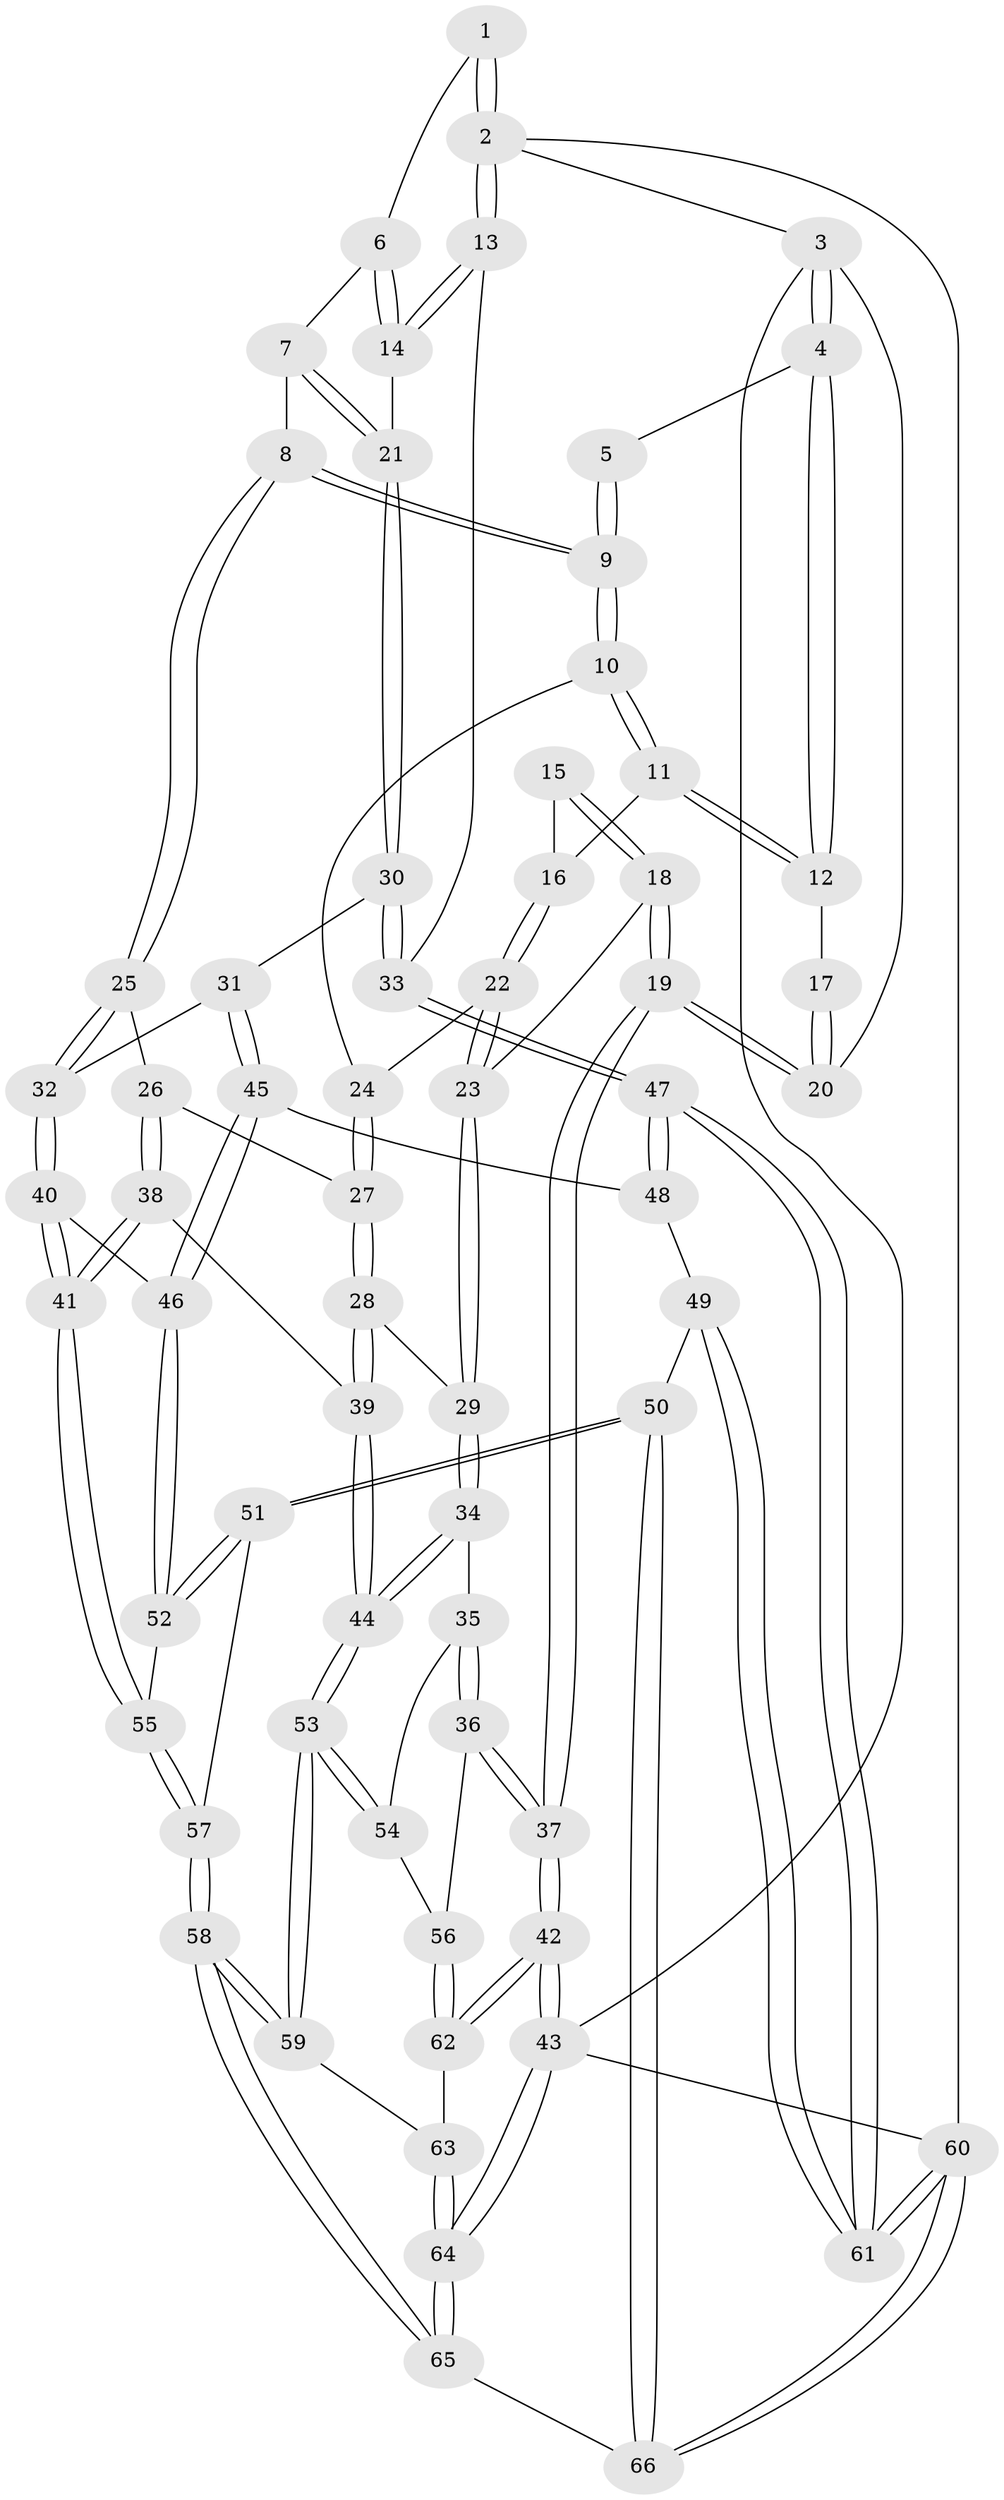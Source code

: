 // Generated by graph-tools (version 1.1) at 2025/38/03/09/25 02:38:28]
// undirected, 66 vertices, 162 edges
graph export_dot {
graph [start="1"]
  node [color=gray90,style=filled];
  1 [pos="+0.7387782959816177+0"];
  2 [pos="+1+0"];
  3 [pos="+0+0"];
  4 [pos="+0.2907067439829953+0"];
  5 [pos="+0.4249721641884399+0"];
  6 [pos="+0.7372348597460239+0"];
  7 [pos="+0.6572912304575419+0.09852440664006025"];
  8 [pos="+0.5202473093955703+0.2535313914554124"];
  9 [pos="+0.5152768832008312+0.24920058051557395"];
  10 [pos="+0.39378548950957587+0.21098529408652134"];
  11 [pos="+0.3038818095861908+0.1448288963683763"];
  12 [pos="+0.3004593032128909+0.13310074752190032"];
  13 [pos="+1+0"];
  14 [pos="+0.8738286843188994+0.193871577306619"];
  15 [pos="+0.19436191657348262+0.18706848069022727"];
  16 [pos="+0.27938568635980693+0.17215824717491193"];
  17 [pos="+0.13193125775485517+0.14094166047239876"];
  18 [pos="+0.10940879489134075+0.3465960547406574"];
  19 [pos="+0+0.2811224853544197"];
  20 [pos="+0+0.05191494060439182"];
  21 [pos="+0.8400928244095517+0.2934665488672256"];
  22 [pos="+0.21207708084330795+0.30078306465880505"];
  23 [pos="+0.11333962461180194+0.3478344918708439"];
  24 [pos="+0.2874249860602427+0.3125125714627555"];
  25 [pos="+0.5400311786384602+0.3200522241284205"];
  26 [pos="+0.42845939436548747+0.398324995142408"];
  27 [pos="+0.3216284067199198+0.3496522987874357"];
  28 [pos="+0.22495906983992062+0.4488652561769864"];
  29 [pos="+0.1496215043009062+0.3911045574478567"];
  30 [pos="+0.8328976852525534+0.38474614880190827"];
  31 [pos="+0.7578275420782185+0.4181946851380855"];
  32 [pos="+0.6263488418755744+0.3798383836544047"];
  33 [pos="+1+0.4697536729709253"];
  34 [pos="+0.12519094447322798+0.5731364518620427"];
  35 [pos="+0.041574371424397905+0.5915758641368065"];
  36 [pos="+0+0.5801854293926513"];
  37 [pos="+0+0.5299174134242484"];
  38 [pos="+0.32919464728800046+0.5544760835402546"];
  39 [pos="+0.3198844302727912+0.5563285023358677"];
  40 [pos="+0.5098921327906208+0.5888307886130435"];
  41 [pos="+0.4622222880469947+0.6313624899035066"];
  42 [pos="+0+0.9956218012220428"];
  43 [pos="+0+1"];
  44 [pos="+0.2705403742232844+0.6096274806962707"];
  45 [pos="+0.748776132732966+0.4839527184763721"];
  46 [pos="+0.6941761770076339+0.603808365519306"];
  47 [pos="+1+0.8129960430022323"];
  48 [pos="+0.8070102919342735+0.5861632031023245"];
  49 [pos="+0.8693922483248602+0.7989040024584101"];
  50 [pos="+0.7278515837021912+0.8126856956148263"];
  51 [pos="+0.7202089704741981+0.8030001209474554"];
  52 [pos="+0.6821907034989125+0.6719443388460775"];
  53 [pos="+0.2493256640263829+0.6752753465578143"];
  54 [pos="+0.12127924165397092+0.6765344180509584"];
  55 [pos="+0.4772017274479513+0.6679031049072068"];
  56 [pos="+0.08869372970683438+0.7292946892866926"];
  57 [pos="+0.47498983786541754+0.759247868709769"];
  58 [pos="+0.3771572122796979+0.9136964960988351"];
  59 [pos="+0.2515878097840926+0.7931080979261322"];
  60 [pos="+1+1"];
  61 [pos="+1+0.845691964395616"];
  62 [pos="+0.08617287611499173+0.8010165181753426"];
  63 [pos="+0.17749415642558247+0.80937635486187"];
  64 [pos="+0.010358729214774274+1"];
  65 [pos="+0.408622338076224+1"];
  66 [pos="+0.5875318397793953+1"];
  1 -- 2;
  1 -- 2;
  1 -- 6;
  2 -- 3;
  2 -- 13;
  2 -- 13;
  2 -- 60;
  3 -- 4;
  3 -- 4;
  3 -- 20;
  3 -- 43;
  4 -- 5;
  4 -- 12;
  4 -- 12;
  5 -- 9;
  5 -- 9;
  6 -- 7;
  6 -- 14;
  6 -- 14;
  7 -- 8;
  7 -- 21;
  7 -- 21;
  8 -- 9;
  8 -- 9;
  8 -- 25;
  8 -- 25;
  9 -- 10;
  9 -- 10;
  10 -- 11;
  10 -- 11;
  10 -- 24;
  11 -- 12;
  11 -- 12;
  11 -- 16;
  12 -- 17;
  13 -- 14;
  13 -- 14;
  13 -- 33;
  14 -- 21;
  15 -- 16;
  15 -- 18;
  15 -- 18;
  16 -- 22;
  16 -- 22;
  17 -- 20;
  17 -- 20;
  18 -- 19;
  18 -- 19;
  18 -- 23;
  19 -- 20;
  19 -- 20;
  19 -- 37;
  19 -- 37;
  21 -- 30;
  21 -- 30;
  22 -- 23;
  22 -- 23;
  22 -- 24;
  23 -- 29;
  23 -- 29;
  24 -- 27;
  24 -- 27;
  25 -- 26;
  25 -- 32;
  25 -- 32;
  26 -- 27;
  26 -- 38;
  26 -- 38;
  27 -- 28;
  27 -- 28;
  28 -- 29;
  28 -- 39;
  28 -- 39;
  29 -- 34;
  29 -- 34;
  30 -- 31;
  30 -- 33;
  30 -- 33;
  31 -- 32;
  31 -- 45;
  31 -- 45;
  32 -- 40;
  32 -- 40;
  33 -- 47;
  33 -- 47;
  34 -- 35;
  34 -- 44;
  34 -- 44;
  35 -- 36;
  35 -- 36;
  35 -- 54;
  36 -- 37;
  36 -- 37;
  36 -- 56;
  37 -- 42;
  37 -- 42;
  38 -- 39;
  38 -- 41;
  38 -- 41;
  39 -- 44;
  39 -- 44;
  40 -- 41;
  40 -- 41;
  40 -- 46;
  41 -- 55;
  41 -- 55;
  42 -- 43;
  42 -- 43;
  42 -- 62;
  42 -- 62;
  43 -- 64;
  43 -- 64;
  43 -- 60;
  44 -- 53;
  44 -- 53;
  45 -- 46;
  45 -- 46;
  45 -- 48;
  46 -- 52;
  46 -- 52;
  47 -- 48;
  47 -- 48;
  47 -- 61;
  47 -- 61;
  48 -- 49;
  49 -- 50;
  49 -- 61;
  49 -- 61;
  50 -- 51;
  50 -- 51;
  50 -- 66;
  50 -- 66;
  51 -- 52;
  51 -- 52;
  51 -- 57;
  52 -- 55;
  53 -- 54;
  53 -- 54;
  53 -- 59;
  53 -- 59;
  54 -- 56;
  55 -- 57;
  55 -- 57;
  56 -- 62;
  56 -- 62;
  57 -- 58;
  57 -- 58;
  58 -- 59;
  58 -- 59;
  58 -- 65;
  58 -- 65;
  59 -- 63;
  60 -- 61;
  60 -- 61;
  60 -- 66;
  60 -- 66;
  62 -- 63;
  63 -- 64;
  63 -- 64;
  64 -- 65;
  64 -- 65;
  65 -- 66;
}
